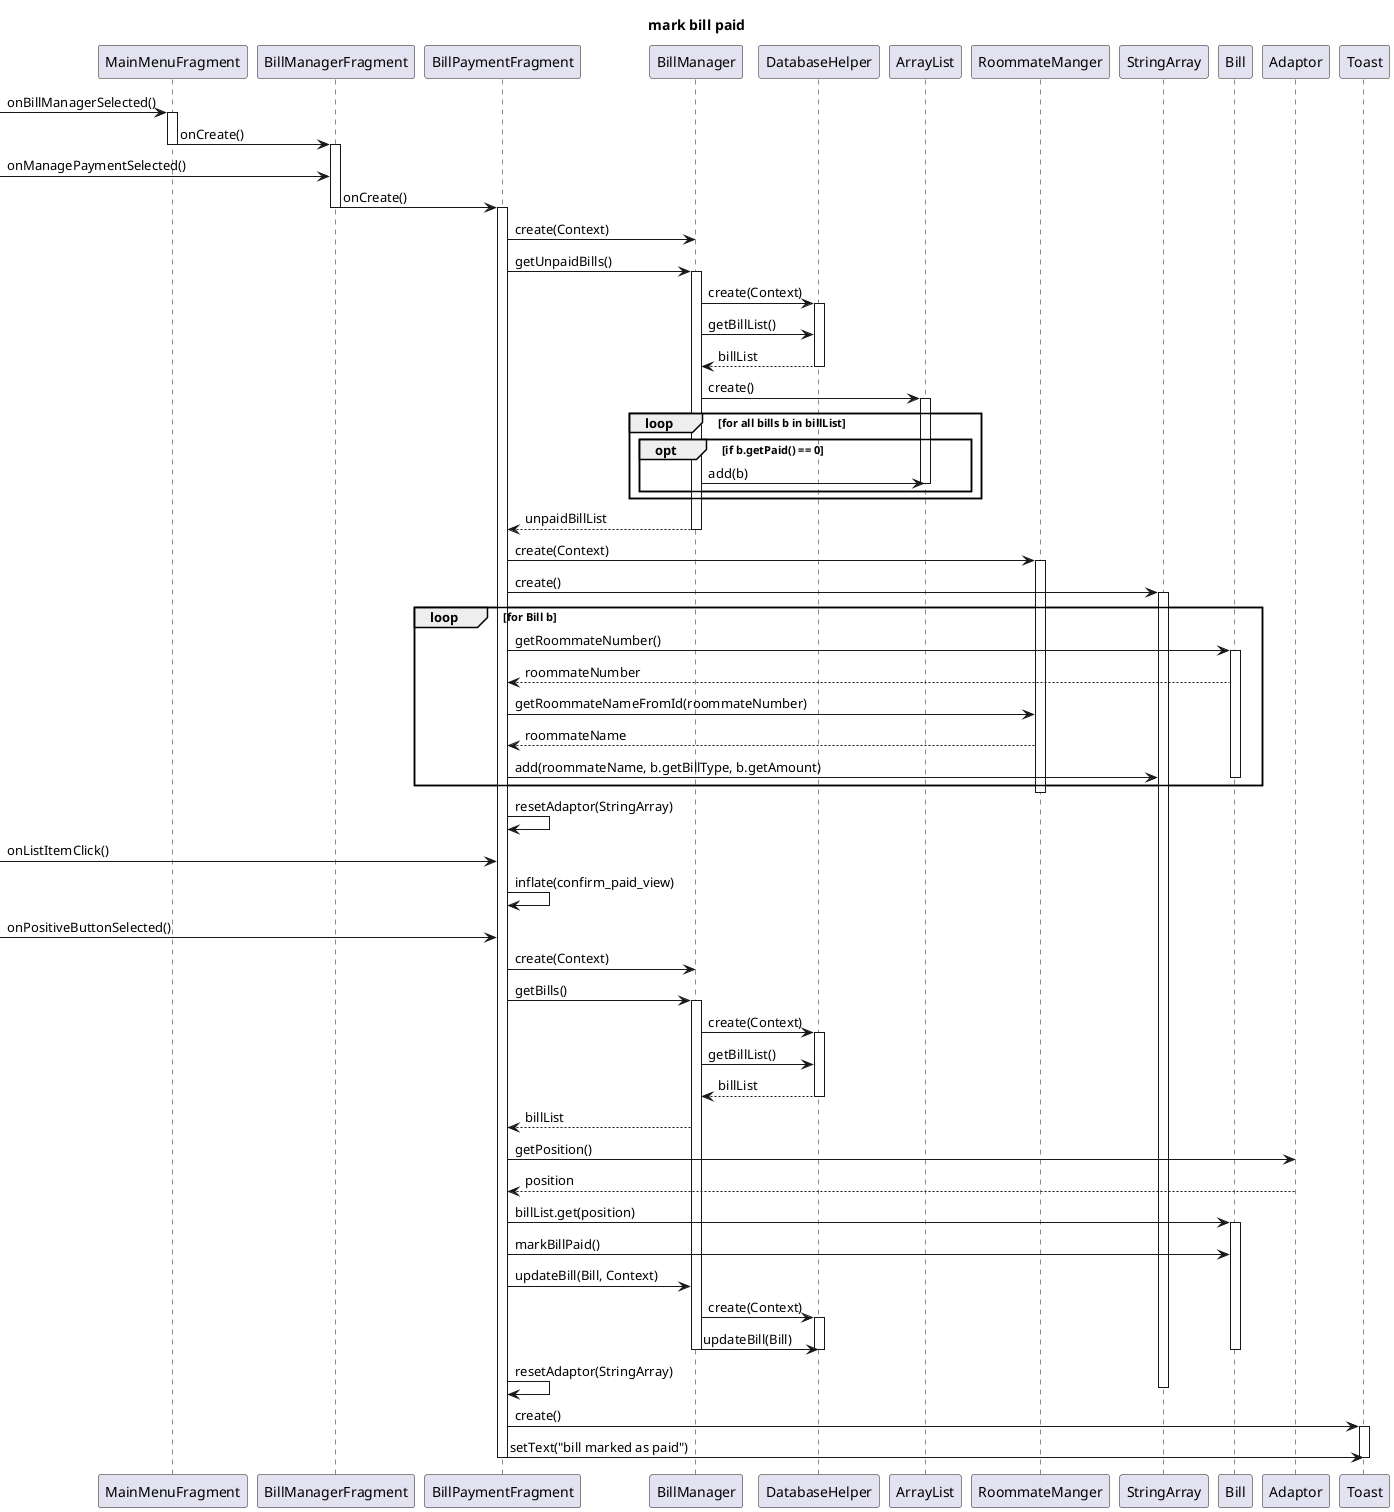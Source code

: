 @startuml
title mark bill paid
[-> MainMenuFragment: onBillManagerSelected()
activate MainMenuFragment
MainMenuFragment -> BillManagerFragment : onCreate()
deactivate MainMenuFragment
activate BillManagerFragment
[-> BillManagerFragment : onManagePaymentSelected()
BillManagerFragment -> BillPaymentFragment : onCreate()
deactivate BillManagerFragment
activate BillPaymentFragment
BillPaymentFragment -> BillManager : create(Context)
BillPaymentFragment -> BillManager : getUnpaidBills()
activate BillManager
BillManager -> DatabaseHelper : create(Context)
activate DatabaseHelper
BillManager -> DatabaseHelper : getBillList()
BillManager <-- DatabaseHelper : billList
deactivate DatabaseHelper
BillManager -> ArrayList : create()
activate ArrayList
loop for all bills b in billList
opt if b.getPaid() == 0
BillManager -> ArrayList : add(b)
deactivate ArrayList
end
end
BillPaymentFragment <-- BillManager : unpaidBillList
deactivate BillManager
BillPaymentFragment -> RoommateManger : create(Context)
activate RoommateManger
BillPaymentFragment -> StringArray : create()
activate StringArray
loop for Bill b
BillPaymentFragment -> Bill : getRoommateNumber()
activate Bill
BillPaymentFragment <-- Bill : roommateNumber
BillPaymentFragment -> RoommateManger : getRoommateNameFromId(roommateNumber)
BillPaymentFragment <-- RoommateManger : roommateName
BillPaymentFragment -> StringArray : add(roommateName, b.getBillType, b.getAmount)
deactivate Bill
end
deactivate RoommateManger
BillPaymentFragment -> BillPaymentFragment : resetAdaptor(StringArray)
[-> BillPaymentFragment : onListItemClick()
BillPaymentFragment -> BillPaymentFragment : inflate(confirm_paid_view)
[-> BillPaymentFragment : onPositiveButtonSelected()
BillPaymentFragment -> BillManager : create(Context)
BillPaymentFragment -> BillManager : getBills()
activate BillManager
BillManager -> DatabaseHelper : create(Context)
activate DatabaseHelper
BillManager -> DatabaseHelper : getBillList()
BillManager <-- DatabaseHelper : billList
deactivate DatabaseHelper
BillPaymentFragment <-- BillManager : billList
BillPaymentFragment -> Adaptor : getPosition()
BillPaymentFragment <-- Adaptor : position
BillPaymentFragment -> Bill : billList.get(position)
activate Bill
BillPaymentFragment -> Bill : markBillPaid()
BillPaymentFragment -> BillManager : updateBill(Bill, Context)
BillManager -> DatabaseHelper : create(Context)
activate DatabaseHelper
BillManager -> DatabaseHelper : updateBill(Bill)
deactivate DatabaseHelper
deactivate Bill
deactivate BillManager
BillPaymentFragment -> BillPaymentFragment : resetAdaptor(StringArray)
deactivate StringArray
BillPaymentFragment -> Toast : create()
activate Toast
BillPaymentFragment -> Toast : setText("bill marked as paid")
deactivate Toast
deactivate BillPaymentFragment
@enduml